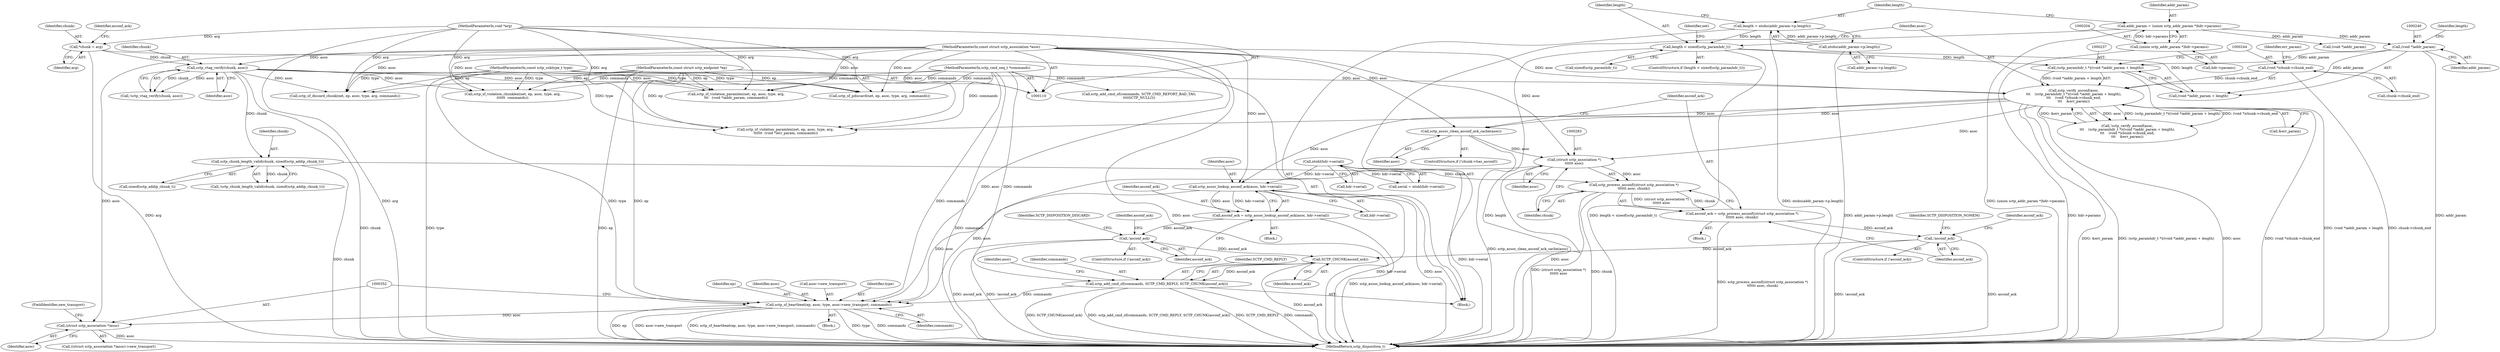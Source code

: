 digraph "1_linux_9de7922bc709eee2f609cd01d98aaedc4cf5ea74_1@pointer" {
"1000351" [label="(Call,(struct sctp_association *)asoc)"];
"1000341" [label="(Call,sctp_sf_heartbeat(ep, asoc, type, asoc->new_transport, commands))"];
"1000112" [label="(MethodParameterIn,const struct sctp_endpoint *ep)"];
"1000282" [label="(Call,(struct sctp_association *)\n\t\t\t\t\t\t asoc)"];
"1000234" [label="(Call,sctp_verify_asconf(asoc,\n\t\t\t    (sctp_paramhdr_t *)((void *)addr_param + length),\n\t\t\t    (void *)chunk->chunk_end,\n\t\t\t    &err_param))"];
"1000136" [label="(Call,sctp_vtag_verify(chunk, asoc))"];
"1000119" [label="(Call,*chunk = arg)"];
"1000115" [label="(MethodParameterIn,void *arg)"];
"1000113" [label="(MethodParameterIn,const struct sctp_association *asoc)"];
"1000236" [label="(Call,(sctp_paramhdr_t *)((void *)addr_param + length))"];
"1000239" [label="(Call,(void *)addr_param)"];
"1000201" [label="(Call,addr_param = (union sctp_addr_param *)hdr->params)"];
"1000203" [label="(Call,(union sctp_addr_param *)hdr->params)"];
"1000217" [label="(Call,length < sizeof(sctp_paramhdr_t))"];
"1000208" [label="(Call,length = ntohs(addr_param->p.length))"];
"1000210" [label="(Call,ntohs(addr_param->p.length))"];
"1000243" [label="(Call,(void *)chunk->chunk_end)"];
"1000277" [label="(Call,sctp_assoc_clean_asconf_ack_cache(asoc))"];
"1000305" [label="(Call,sctp_assoc_lookup_asconf_ack(asoc, hdr->serial))"];
"1000197" [label="(Call,ntohl(hdr->serial))"];
"1000114" [label="(MethodParameterIn,const sctp_subtype_t type)"];
"1000331" [label="(Call,sctp_add_cmd_sf(commands, SCTP_CMD_REPLY, SCTP_CHUNK(asconf_ack)))"];
"1000116" [label="(MethodParameterIn,sctp_cmd_seq_t *commands)"];
"1000334" [label="(Call,SCTP_CHUNK(asconf_ack))"];
"1000311" [label="(Call,!asconf_ack)"];
"1000303" [label="(Call,asconf_ack = sctp_assoc_lookup_asconf_ack(asoc, hdr->serial))"];
"1000287" [label="(Call,!asconf_ack)"];
"1000279" [label="(Call,asconf_ack = sctp_process_asconf((struct sctp_association *)\n\t\t\t\t\t\t asoc, chunk))"];
"1000281" [label="(Call,sctp_process_asconf((struct sctp_association *)\n\t\t\t\t\t\t asoc, chunk))"];
"1000174" [label="(Call,sctp_chunk_length_valid(chunk, sizeof(sctp_addip_chunk_t)))"];
"1000120" [label="(Identifier,chunk)"];
"1000351" [label="(Call,(struct sctp_association *)asoc)"];
"1000307" [label="(Call,hdr->serial)"];
"1000202" [label="(Identifier,addr_param)"];
"1000287" [label="(Call,!asconf_ack)"];
"1000277" [label="(Call,sctp_assoc_clean_asconf_ack_cache(asoc))"];
"1000165" [label="(Call,sctp_sf_discard_chunk(net, ep, asoc, type, arg, commands))"];
"1000353" [label="(Identifier,asoc)"];
"1000233" [label="(Call,!sctp_verify_asconf(asoc,\n\t\t\t    (sctp_paramhdr_t *)((void *)addr_param + length),\n\t\t\t    (void *)chunk->chunk_end,\n\t\t\t    &err_param))"];
"1000302" [label="(Block,)"];
"1000243" [label="(Call,(void *)chunk->chunk_end)"];
"1000210" [label="(Call,ntohs(addr_param->p.length))"];
"1000218" [label="(Identifier,length)"];
"1000223" [label="(Identifier,net)"];
"1000242" [label="(Identifier,length)"];
"1000272" [label="(ControlStructure,if (!chunk->has_asconf))"];
"1000335" [label="(Identifier,asconf_ack)"];
"1000341" [label="(Call,sctp_sf_heartbeat(ep, asoc, type, asoc->new_transport, commands))"];
"1000338" [label="(Identifier,asoc)"];
"1000138" [label="(Identifier,asoc)"];
"1000354" [label="(FieldIdentifier,new_transport)"];
"1000326" [label="(Identifier,asconf_ack)"];
"1000314" [label="(Identifier,SCTP_DISPOSITION_DISCARD)"];
"1000140" [label="(Call,sctp_add_cmd_sf(commands, SCTP_CMD_REPORT_BAD_TAG,\n\t\t\t\tSCTP_NULL()))"];
"1000348" [label="(Identifier,commands)"];
"1000203" [label="(Call,(union sctp_addr_param *)hdr->params)"];
"1000251" [label="(Call,sctp_sf_violation_paramlen(net, ep, asoc, type, arg,\n \t\t\t\t\t\t  (void *)err_param, commands))"];
"1000281" [label="(Call,sctp_process_asconf((struct sctp_association *)\n\t\t\t\t\t\t asoc, chunk))"];
"1000117" [label="(Block,)"];
"1000217" [label="(Call,length < sizeof(sctp_paramhdr_t))"];
"1000174" [label="(Call,sctp_chunk_length_valid(chunk, sizeof(sctp_addip_chunk_t)))"];
"1000248" [label="(Call,&err_param)"];
"1000137" [label="(Identifier,chunk)"];
"1000234" [label="(Call,sctp_verify_asconf(asoc,\n\t\t\t    (sctp_paramhdr_t *)((void *)addr_param + length),\n\t\t\t    (void *)chunk->chunk_end,\n\t\t\t    &err_param))"];
"1000124" [label="(Identifier,asconf_ack)"];
"1000288" [label="(Identifier,asconf_ack)"];
"1000176" [label="(Call,sizeof(sctp_addip_chunk_t))"];
"1000198" [label="(Call,hdr->serial)"];
"1000306" [label="(Identifier,asoc)"];
"1000241" [label="(Identifier,addr_param)"];
"1000175" [label="(Identifier,chunk)"];
"1000342" [label="(Identifier,ep)"];
"1000311" [label="(Call,!asconf_ack)"];
"1000304" [label="(Identifier,asconf_ack)"];
"1000228" [label="(Call,(void *)addr_param)"];
"1000284" [label="(Identifier,asoc)"];
"1000115" [label="(MethodParameterIn,void *arg)"];
"1000331" [label="(Call,sctp_add_cmd_sf(commands, SCTP_CMD_REPLY, SCTP_CHUNK(asconf_ack)))"];
"1000286" [label="(ControlStructure,if (!asconf_ack))"];
"1000173" [label="(Call,!sctp_chunk_length_valid(chunk, sizeof(sctp_addip_chunk_t)))"];
"1000222" [label="(Call,sctp_sf_violation_paramlen(net, ep, asoc, type, arg,\n\t\t\t   (void *)addr_param, commands))"];
"1000113" [label="(MethodParameterIn,const struct sctp_association *asoc)"];
"1000236" [label="(Call,(sctp_paramhdr_t *)((void *)addr_param + length))"];
"1000280" [label="(Identifier,asconf_ack)"];
"1000235" [label="(Identifier,asoc)"];
"1000290" [label="(Identifier,SCTP_DISPOSITION_NOMEM)"];
"1000334" [label="(Call,SCTP_CHUNK(asconf_ack))"];
"1000305" [label="(Call,sctp_assoc_lookup_asconf_ack(asoc, hdr->serial))"];
"1000303" [label="(Call,asconf_ack = sctp_assoc_lookup_asconf_ack(asoc, hdr->serial))"];
"1000219" [label="(Call,sizeof(sctp_paramhdr_t))"];
"1000340" [label="(Block,)"];
"1000332" [label="(Identifier,commands)"];
"1000195" [label="(Call,serial = ntohl(hdr->serial))"];
"1000112" [label="(MethodParameterIn,const struct sctp_endpoint *ep)"];
"1000343" [label="(Identifier,asoc)"];
"1000245" [label="(Call,chunk->chunk_end)"];
"1000249" [label="(Identifier,err_param)"];
"1000278" [label="(Identifier,asoc)"];
"1000179" [label="(Call,sctp_sf_violation_chunklen(net, ep, asoc, type, arg,\n\t\t\t\t\t\t  commands))"];
"1000279" [label="(Call,asconf_ack = sctp_process_asconf((struct sctp_association *)\n\t\t\t\t\t\t asoc, chunk))"];
"1000271" [label="(Block,)"];
"1000209" [label="(Identifier,length)"];
"1000145" [label="(Call,sctp_sf_pdiscard(net, ep, asoc, type, arg, commands))"];
"1000135" [label="(Call,!sctp_vtag_verify(chunk, asoc))"];
"1000205" [label="(Call,hdr->params)"];
"1000285" [label="(Identifier,chunk)"];
"1000312" [label="(Identifier,asconf_ack)"];
"1000238" [label="(Call,(void *)addr_param + length)"];
"1000121" [label="(Identifier,arg)"];
"1000201" [label="(Call,addr_param = (union sctp_addr_param *)hdr->params)"];
"1000211" [label="(Call,addr_param->p.length)"];
"1000208" [label="(Call,length = ntohs(addr_param->p.length))"];
"1000317" [label="(Identifier,asconf_ack)"];
"1000197" [label="(Call,ntohl(hdr->serial))"];
"1000119" [label="(Call,*chunk = arg)"];
"1000282" [label="(Call,(struct sctp_association *)\n\t\t\t\t\t\t asoc)"];
"1000216" [label="(ControlStructure,if (length < sizeof(sctp_paramhdr_t)))"];
"1000114" [label="(MethodParameterIn,const sctp_subtype_t type)"];
"1000358" [label="(MethodReturn,sctp_disposition_t)"];
"1000136" [label="(Call,sctp_vtag_verify(chunk, asoc))"];
"1000310" [label="(ControlStructure,if (!asconf_ack))"];
"1000350" [label="(Call,((struct sctp_association *)asoc)->new_transport)"];
"1000345" [label="(Call,asoc->new_transport)"];
"1000116" [label="(MethodParameterIn,sctp_cmd_seq_t *commands)"];
"1000333" [label="(Identifier,SCTP_CMD_REPLY)"];
"1000344" [label="(Identifier,type)"];
"1000239" [label="(Call,(void *)addr_param)"];
"1000351" -> "1000350"  [label="AST: "];
"1000351" -> "1000353"  [label="CFG: "];
"1000352" -> "1000351"  [label="AST: "];
"1000353" -> "1000351"  [label="AST: "];
"1000354" -> "1000351"  [label="CFG: "];
"1000351" -> "1000358"  [label="DDG: asoc"];
"1000341" -> "1000351"  [label="DDG: asoc"];
"1000113" -> "1000351"  [label="DDG: asoc"];
"1000341" -> "1000340"  [label="AST: "];
"1000341" -> "1000348"  [label="CFG: "];
"1000342" -> "1000341"  [label="AST: "];
"1000343" -> "1000341"  [label="AST: "];
"1000344" -> "1000341"  [label="AST: "];
"1000345" -> "1000341"  [label="AST: "];
"1000348" -> "1000341"  [label="AST: "];
"1000352" -> "1000341"  [label="CFG: "];
"1000341" -> "1000358"  [label="DDG: type"];
"1000341" -> "1000358"  [label="DDG: commands"];
"1000341" -> "1000358"  [label="DDG: ep"];
"1000341" -> "1000358"  [label="DDG: asoc->new_transport"];
"1000341" -> "1000358"  [label="DDG: sctp_sf_heartbeat(ep, asoc, type, asoc->new_transport, commands)"];
"1000112" -> "1000341"  [label="DDG: ep"];
"1000282" -> "1000341"  [label="DDG: asoc"];
"1000305" -> "1000341"  [label="DDG: asoc"];
"1000113" -> "1000341"  [label="DDG: asoc"];
"1000114" -> "1000341"  [label="DDG: type"];
"1000331" -> "1000341"  [label="DDG: commands"];
"1000116" -> "1000341"  [label="DDG: commands"];
"1000112" -> "1000110"  [label="AST: "];
"1000112" -> "1000358"  [label="DDG: ep"];
"1000112" -> "1000145"  [label="DDG: ep"];
"1000112" -> "1000165"  [label="DDG: ep"];
"1000112" -> "1000179"  [label="DDG: ep"];
"1000112" -> "1000222"  [label="DDG: ep"];
"1000112" -> "1000251"  [label="DDG: ep"];
"1000282" -> "1000281"  [label="AST: "];
"1000282" -> "1000284"  [label="CFG: "];
"1000283" -> "1000282"  [label="AST: "];
"1000284" -> "1000282"  [label="AST: "];
"1000285" -> "1000282"  [label="CFG: "];
"1000282" -> "1000358"  [label="DDG: asoc"];
"1000282" -> "1000281"  [label="DDG: asoc"];
"1000234" -> "1000282"  [label="DDG: asoc"];
"1000277" -> "1000282"  [label="DDG: asoc"];
"1000113" -> "1000282"  [label="DDG: asoc"];
"1000234" -> "1000233"  [label="AST: "];
"1000234" -> "1000248"  [label="CFG: "];
"1000235" -> "1000234"  [label="AST: "];
"1000236" -> "1000234"  [label="AST: "];
"1000243" -> "1000234"  [label="AST: "];
"1000248" -> "1000234"  [label="AST: "];
"1000233" -> "1000234"  [label="CFG: "];
"1000234" -> "1000358"  [label="DDG: &err_param"];
"1000234" -> "1000358"  [label="DDG: (sctp_paramhdr_t *)((void *)addr_param + length)"];
"1000234" -> "1000358"  [label="DDG: asoc"];
"1000234" -> "1000358"  [label="DDG: (void *)chunk->chunk_end"];
"1000234" -> "1000233"  [label="DDG: asoc"];
"1000234" -> "1000233"  [label="DDG: (sctp_paramhdr_t *)((void *)addr_param + length)"];
"1000234" -> "1000233"  [label="DDG: (void *)chunk->chunk_end"];
"1000234" -> "1000233"  [label="DDG: &err_param"];
"1000136" -> "1000234"  [label="DDG: asoc"];
"1000113" -> "1000234"  [label="DDG: asoc"];
"1000236" -> "1000234"  [label="DDG: (void *)addr_param + length"];
"1000243" -> "1000234"  [label="DDG: chunk->chunk_end"];
"1000234" -> "1000251"  [label="DDG: asoc"];
"1000234" -> "1000277"  [label="DDG: asoc"];
"1000234" -> "1000305"  [label="DDG: asoc"];
"1000136" -> "1000135"  [label="AST: "];
"1000136" -> "1000138"  [label="CFG: "];
"1000137" -> "1000136"  [label="AST: "];
"1000138" -> "1000136"  [label="AST: "];
"1000135" -> "1000136"  [label="CFG: "];
"1000136" -> "1000358"  [label="DDG: chunk"];
"1000136" -> "1000135"  [label="DDG: chunk"];
"1000136" -> "1000135"  [label="DDG: asoc"];
"1000119" -> "1000136"  [label="DDG: chunk"];
"1000113" -> "1000136"  [label="DDG: asoc"];
"1000136" -> "1000145"  [label="DDG: asoc"];
"1000136" -> "1000165"  [label="DDG: asoc"];
"1000136" -> "1000174"  [label="DDG: chunk"];
"1000136" -> "1000179"  [label="DDG: asoc"];
"1000136" -> "1000222"  [label="DDG: asoc"];
"1000119" -> "1000117"  [label="AST: "];
"1000119" -> "1000121"  [label="CFG: "];
"1000120" -> "1000119"  [label="AST: "];
"1000121" -> "1000119"  [label="AST: "];
"1000124" -> "1000119"  [label="CFG: "];
"1000119" -> "1000358"  [label="DDG: arg"];
"1000115" -> "1000119"  [label="DDG: arg"];
"1000115" -> "1000110"  [label="AST: "];
"1000115" -> "1000358"  [label="DDG: arg"];
"1000115" -> "1000145"  [label="DDG: arg"];
"1000115" -> "1000165"  [label="DDG: arg"];
"1000115" -> "1000179"  [label="DDG: arg"];
"1000115" -> "1000222"  [label="DDG: arg"];
"1000115" -> "1000251"  [label="DDG: arg"];
"1000113" -> "1000110"  [label="AST: "];
"1000113" -> "1000358"  [label="DDG: asoc"];
"1000113" -> "1000145"  [label="DDG: asoc"];
"1000113" -> "1000165"  [label="DDG: asoc"];
"1000113" -> "1000179"  [label="DDG: asoc"];
"1000113" -> "1000222"  [label="DDG: asoc"];
"1000113" -> "1000251"  [label="DDG: asoc"];
"1000113" -> "1000277"  [label="DDG: asoc"];
"1000113" -> "1000305"  [label="DDG: asoc"];
"1000236" -> "1000238"  [label="CFG: "];
"1000237" -> "1000236"  [label="AST: "];
"1000238" -> "1000236"  [label="AST: "];
"1000244" -> "1000236"  [label="CFG: "];
"1000236" -> "1000358"  [label="DDG: (void *)addr_param + length"];
"1000239" -> "1000236"  [label="DDG: addr_param"];
"1000217" -> "1000236"  [label="DDG: length"];
"1000239" -> "1000238"  [label="AST: "];
"1000239" -> "1000241"  [label="CFG: "];
"1000240" -> "1000239"  [label="AST: "];
"1000241" -> "1000239"  [label="AST: "];
"1000242" -> "1000239"  [label="CFG: "];
"1000239" -> "1000358"  [label="DDG: addr_param"];
"1000239" -> "1000238"  [label="DDG: addr_param"];
"1000201" -> "1000239"  [label="DDG: addr_param"];
"1000201" -> "1000117"  [label="AST: "];
"1000201" -> "1000203"  [label="CFG: "];
"1000202" -> "1000201"  [label="AST: "];
"1000203" -> "1000201"  [label="AST: "];
"1000209" -> "1000201"  [label="CFG: "];
"1000201" -> "1000358"  [label="DDG: (union sctp_addr_param *)hdr->params"];
"1000203" -> "1000201"  [label="DDG: hdr->params"];
"1000201" -> "1000228"  [label="DDG: addr_param"];
"1000203" -> "1000205"  [label="CFG: "];
"1000204" -> "1000203"  [label="AST: "];
"1000205" -> "1000203"  [label="AST: "];
"1000203" -> "1000358"  [label="DDG: hdr->params"];
"1000217" -> "1000216"  [label="AST: "];
"1000217" -> "1000219"  [label="CFG: "];
"1000218" -> "1000217"  [label="AST: "];
"1000219" -> "1000217"  [label="AST: "];
"1000223" -> "1000217"  [label="CFG: "];
"1000235" -> "1000217"  [label="CFG: "];
"1000217" -> "1000358"  [label="DDG: length < sizeof(sctp_paramhdr_t)"];
"1000217" -> "1000358"  [label="DDG: length"];
"1000208" -> "1000217"  [label="DDG: length"];
"1000217" -> "1000238"  [label="DDG: length"];
"1000208" -> "1000117"  [label="AST: "];
"1000208" -> "1000210"  [label="CFG: "];
"1000209" -> "1000208"  [label="AST: "];
"1000210" -> "1000208"  [label="AST: "];
"1000218" -> "1000208"  [label="CFG: "];
"1000208" -> "1000358"  [label="DDG: ntohs(addr_param->p.length)"];
"1000210" -> "1000208"  [label="DDG: addr_param->p.length"];
"1000210" -> "1000211"  [label="CFG: "];
"1000211" -> "1000210"  [label="AST: "];
"1000210" -> "1000358"  [label="DDG: addr_param->p.length"];
"1000243" -> "1000245"  [label="CFG: "];
"1000244" -> "1000243"  [label="AST: "];
"1000245" -> "1000243"  [label="AST: "];
"1000249" -> "1000243"  [label="CFG: "];
"1000243" -> "1000358"  [label="DDG: chunk->chunk_end"];
"1000277" -> "1000272"  [label="AST: "];
"1000277" -> "1000278"  [label="CFG: "];
"1000278" -> "1000277"  [label="AST: "];
"1000280" -> "1000277"  [label="CFG: "];
"1000277" -> "1000358"  [label="DDG: sctp_assoc_clean_asconf_ack_cache(asoc)"];
"1000305" -> "1000303"  [label="AST: "];
"1000305" -> "1000307"  [label="CFG: "];
"1000306" -> "1000305"  [label="AST: "];
"1000307" -> "1000305"  [label="AST: "];
"1000303" -> "1000305"  [label="CFG: "];
"1000305" -> "1000358"  [label="DDG: hdr->serial"];
"1000305" -> "1000358"  [label="DDG: asoc"];
"1000305" -> "1000303"  [label="DDG: asoc"];
"1000305" -> "1000303"  [label="DDG: hdr->serial"];
"1000197" -> "1000305"  [label="DDG: hdr->serial"];
"1000197" -> "1000195"  [label="AST: "];
"1000197" -> "1000198"  [label="CFG: "];
"1000198" -> "1000197"  [label="AST: "];
"1000195" -> "1000197"  [label="CFG: "];
"1000197" -> "1000358"  [label="DDG: hdr->serial"];
"1000197" -> "1000195"  [label="DDG: hdr->serial"];
"1000114" -> "1000110"  [label="AST: "];
"1000114" -> "1000358"  [label="DDG: type"];
"1000114" -> "1000145"  [label="DDG: type"];
"1000114" -> "1000165"  [label="DDG: type"];
"1000114" -> "1000179"  [label="DDG: type"];
"1000114" -> "1000222"  [label="DDG: type"];
"1000114" -> "1000251"  [label="DDG: type"];
"1000331" -> "1000117"  [label="AST: "];
"1000331" -> "1000334"  [label="CFG: "];
"1000332" -> "1000331"  [label="AST: "];
"1000333" -> "1000331"  [label="AST: "];
"1000334" -> "1000331"  [label="AST: "];
"1000338" -> "1000331"  [label="CFG: "];
"1000331" -> "1000358"  [label="DDG: SCTP_CHUNK(asconf_ack)"];
"1000331" -> "1000358"  [label="DDG: sctp_add_cmd_sf(commands, SCTP_CMD_REPLY, SCTP_CHUNK(asconf_ack))"];
"1000331" -> "1000358"  [label="DDG: SCTP_CMD_REPLY"];
"1000331" -> "1000358"  [label="DDG: commands"];
"1000116" -> "1000331"  [label="DDG: commands"];
"1000334" -> "1000331"  [label="DDG: asconf_ack"];
"1000116" -> "1000110"  [label="AST: "];
"1000116" -> "1000358"  [label="DDG: commands"];
"1000116" -> "1000140"  [label="DDG: commands"];
"1000116" -> "1000145"  [label="DDG: commands"];
"1000116" -> "1000165"  [label="DDG: commands"];
"1000116" -> "1000179"  [label="DDG: commands"];
"1000116" -> "1000222"  [label="DDG: commands"];
"1000116" -> "1000251"  [label="DDG: commands"];
"1000334" -> "1000335"  [label="CFG: "];
"1000335" -> "1000334"  [label="AST: "];
"1000334" -> "1000358"  [label="DDG: asconf_ack"];
"1000311" -> "1000334"  [label="DDG: asconf_ack"];
"1000287" -> "1000334"  [label="DDG: asconf_ack"];
"1000311" -> "1000310"  [label="AST: "];
"1000311" -> "1000312"  [label="CFG: "];
"1000312" -> "1000311"  [label="AST: "];
"1000314" -> "1000311"  [label="CFG: "];
"1000317" -> "1000311"  [label="CFG: "];
"1000311" -> "1000358"  [label="DDG: asconf_ack"];
"1000311" -> "1000358"  [label="DDG: !asconf_ack"];
"1000303" -> "1000311"  [label="DDG: asconf_ack"];
"1000303" -> "1000302"  [label="AST: "];
"1000304" -> "1000303"  [label="AST: "];
"1000312" -> "1000303"  [label="CFG: "];
"1000303" -> "1000358"  [label="DDG: sctp_assoc_lookup_asconf_ack(asoc, hdr->serial)"];
"1000287" -> "1000286"  [label="AST: "];
"1000287" -> "1000288"  [label="CFG: "];
"1000288" -> "1000287"  [label="AST: "];
"1000290" -> "1000287"  [label="CFG: "];
"1000326" -> "1000287"  [label="CFG: "];
"1000287" -> "1000358"  [label="DDG: !asconf_ack"];
"1000287" -> "1000358"  [label="DDG: asconf_ack"];
"1000279" -> "1000287"  [label="DDG: asconf_ack"];
"1000279" -> "1000271"  [label="AST: "];
"1000279" -> "1000281"  [label="CFG: "];
"1000280" -> "1000279"  [label="AST: "];
"1000281" -> "1000279"  [label="AST: "];
"1000288" -> "1000279"  [label="CFG: "];
"1000279" -> "1000358"  [label="DDG: sctp_process_asconf((struct sctp_association *)\n\t\t\t\t\t\t asoc, chunk)"];
"1000281" -> "1000279"  [label="DDG: (struct sctp_association *)\n\t\t\t\t\t\t asoc"];
"1000281" -> "1000279"  [label="DDG: chunk"];
"1000281" -> "1000285"  [label="CFG: "];
"1000285" -> "1000281"  [label="AST: "];
"1000281" -> "1000358"  [label="DDG: chunk"];
"1000281" -> "1000358"  [label="DDG: (struct sctp_association *)\n\t\t\t\t\t\t asoc"];
"1000174" -> "1000281"  [label="DDG: chunk"];
"1000174" -> "1000173"  [label="AST: "];
"1000174" -> "1000176"  [label="CFG: "];
"1000175" -> "1000174"  [label="AST: "];
"1000176" -> "1000174"  [label="AST: "];
"1000173" -> "1000174"  [label="CFG: "];
"1000174" -> "1000358"  [label="DDG: chunk"];
"1000174" -> "1000173"  [label="DDG: chunk"];
}
